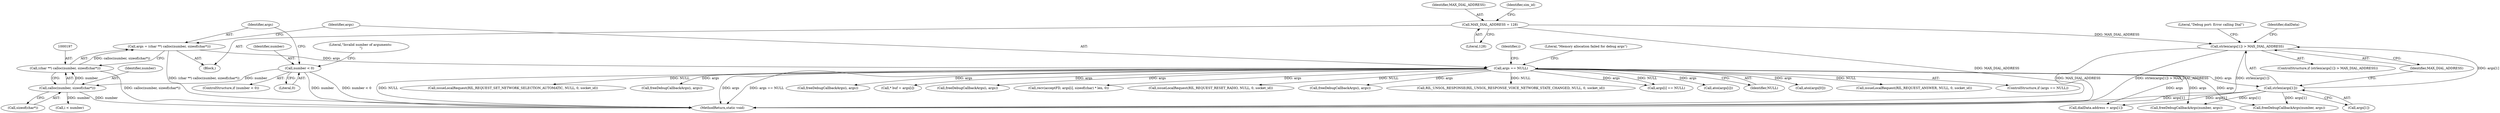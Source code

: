 digraph "0_Android_cd5f15f588a5d27e99ba12f057245bfe507f8c42@API" {
"1000574" [label="(Call,strlen(args[1]) > MAX_DIAL_ADDRESS)"];
"1000575" [label="(Call,strlen(args[1]))"];
"1000203" [label="(Call,args == NULL)"];
"1000194" [label="(Call,args = (char **) calloc(number, sizeof(char*)))"];
"1000196" [label="(Call,(char **) calloc(number, sizeof(char*)))"];
"1000198" [label="(Call,calloc(number, sizeof(char*)))"];
"1000185" [label="(Call,number < 0)"];
"1000137" [label="(Call,MAX_DIAL_ADDRESS = 128)"];
"1000377" [label="(Call,issueLocalRequest(RIL_REQUEST_RESET_RADIO, NULL, 0, socket_id))"];
"1000112" [label="(Block,)"];
"1000139" [label="(Literal,128)"];
"1000591" [label="(Identifier,dialData)"];
"1000589" [label="(Call,dialData.address = args[1])"];
"1000310" [label="(Call,freeDebugCallbackArgs(i, args))"];
"1000195" [label="(Identifier,args)"];
"1000575" [label="(Call,strlen(args[1]))"];
"1000200" [label="(Call,sizeof(char*))"];
"1000443" [label="(Call,RIL_UNSOL_RESPONSE(RIL_UNSOL_RESPONSE_VOICE_NETWORK_STATE_CHANGED, NULL, 0, socket_id))"];
"1000194" [label="(Call,args = (char **) calloc(number, sizeof(char*)))"];
"1000274" [label="(Call,args[i] == NULL)"];
"1000187" [label="(Literal,0)"];
"1000336" [label="(Call,atoi(args[i]))"];
"1000573" [label="(ControlStructure,if (strlen(args[1]) > MAX_DIAL_ADDRESS))"];
"1000205" [label="(Identifier,NULL)"];
"1000198" [label="(Call,calloc(number, sizeof(char*)))"];
"1000579" [label="(Identifier,MAX_DIAL_ADDRESS)"];
"1000208" [label="(Literal,\"Memory allocation failed for debug args\")"];
"1000203" [label="(Call,args == NULL)"];
"1000186" [label="(Identifier,number)"];
"1000369" [label="(Call,atoi(args[0]))"];
"1000215" [label="(Identifier,i)"];
"1000199" [label="(Identifier,number)"];
"1000190" [label="(Literal,\"Invalid number of arguments: \n\")"];
"1000633" [label="(MethodReturn,static void)"];
"1000138" [label="(Identifier,MAX_DIAL_ADDRESS)"];
"1000607" [label="(Call,issueLocalRequest(RIL_REQUEST_ANSWER, NULL, 0, socket_id))"];
"1000137" [label="(Call,MAX_DIAL_ADDRESS = 128)"];
"1000202" [label="(ControlStructure,if (args == NULL))"];
"1000217" [label="(Call,i < number)"];
"1000548" [label="(Call,issueLocalRequest(RIL_REQUEST_SET_NETWORK_SELECTION_AUTOMATIC, NULL, 0, socket_id))"];
"1000574" [label="(Call,strlen(args[1]) > MAX_DIAL_ADDRESS)"];
"1000185" [label="(Call,number < 0)"];
"1000142" [label="(Identifier,sim_id)"];
"1000282" [label="(Call,freeDebugCallbackArgs(i, args))"];
"1000204" [label="(Identifier,args)"];
"1000576" [label="(Call,args[1])"];
"1000628" [label="(Call,freeDebugCallbackArgs(number, args))"];
"1000196" [label="(Call,(char **) calloc(number, sizeof(char*)))"];
"1000184" [label="(ControlStructure,if (number < 0))"];
"1000238" [label="(Call,freeDebugCallbackArgs(i, args))"];
"1000317" [label="(Call,* buf = args[i])"];
"1000255" [label="(Call,freeDebugCallbackArgs(i, args))"];
"1000583" [label="(Call,freeDebugCallbackArgs(number, args))"];
"1000582" [label="(Literal,\"Debug port: Error calling Dial\")"];
"1000290" [label="(Call,recv(acceptFD, args[i], sizeof(char) * len, 0))"];
"1000574" -> "1000573"  [label="AST: "];
"1000574" -> "1000579"  [label="CFG: "];
"1000575" -> "1000574"  [label="AST: "];
"1000579" -> "1000574"  [label="AST: "];
"1000582" -> "1000574"  [label="CFG: "];
"1000591" -> "1000574"  [label="CFG: "];
"1000574" -> "1000633"  [label="DDG: strlen(args[1])"];
"1000574" -> "1000633"  [label="DDG: MAX_DIAL_ADDRESS"];
"1000574" -> "1000633"  [label="DDG: strlen(args[1]) > MAX_DIAL_ADDRESS"];
"1000575" -> "1000574"  [label="DDG: args[1]"];
"1000137" -> "1000574"  [label="DDG: MAX_DIAL_ADDRESS"];
"1000575" -> "1000576"  [label="CFG: "];
"1000576" -> "1000575"  [label="AST: "];
"1000579" -> "1000575"  [label="CFG: "];
"1000575" -> "1000633"  [label="DDG: args[1]"];
"1000203" -> "1000575"  [label="DDG: args"];
"1000575" -> "1000583"  [label="DDG: args[1]"];
"1000575" -> "1000589"  [label="DDG: args[1]"];
"1000575" -> "1000628"  [label="DDG: args[1]"];
"1000203" -> "1000202"  [label="AST: "];
"1000203" -> "1000205"  [label="CFG: "];
"1000204" -> "1000203"  [label="AST: "];
"1000205" -> "1000203"  [label="AST: "];
"1000208" -> "1000203"  [label="CFG: "];
"1000215" -> "1000203"  [label="CFG: "];
"1000203" -> "1000633"  [label="DDG: args == NULL"];
"1000203" -> "1000633"  [label="DDG: NULL"];
"1000203" -> "1000633"  [label="DDG: args"];
"1000194" -> "1000203"  [label="DDG: args"];
"1000203" -> "1000238"  [label="DDG: args"];
"1000203" -> "1000255"  [label="DDG: args"];
"1000203" -> "1000274"  [label="DDG: args"];
"1000203" -> "1000274"  [label="DDG: NULL"];
"1000203" -> "1000282"  [label="DDG: args"];
"1000203" -> "1000290"  [label="DDG: args"];
"1000203" -> "1000310"  [label="DDG: args"];
"1000203" -> "1000317"  [label="DDG: args"];
"1000203" -> "1000336"  [label="DDG: args"];
"1000203" -> "1000369"  [label="DDG: args"];
"1000203" -> "1000377"  [label="DDG: NULL"];
"1000203" -> "1000443"  [label="DDG: NULL"];
"1000203" -> "1000548"  [label="DDG: NULL"];
"1000203" -> "1000583"  [label="DDG: args"];
"1000203" -> "1000589"  [label="DDG: args"];
"1000203" -> "1000607"  [label="DDG: NULL"];
"1000203" -> "1000628"  [label="DDG: args"];
"1000194" -> "1000112"  [label="AST: "];
"1000194" -> "1000196"  [label="CFG: "];
"1000195" -> "1000194"  [label="AST: "];
"1000196" -> "1000194"  [label="AST: "];
"1000204" -> "1000194"  [label="CFG: "];
"1000194" -> "1000633"  [label="DDG: (char **) calloc(number, sizeof(char*))"];
"1000196" -> "1000194"  [label="DDG: calloc(number, sizeof(char*))"];
"1000196" -> "1000198"  [label="CFG: "];
"1000197" -> "1000196"  [label="AST: "];
"1000198" -> "1000196"  [label="AST: "];
"1000196" -> "1000633"  [label="DDG: calloc(number, sizeof(char*))"];
"1000198" -> "1000196"  [label="DDG: number"];
"1000198" -> "1000200"  [label="CFG: "];
"1000199" -> "1000198"  [label="AST: "];
"1000200" -> "1000198"  [label="AST: "];
"1000198" -> "1000633"  [label="DDG: number"];
"1000185" -> "1000198"  [label="DDG: number"];
"1000198" -> "1000217"  [label="DDG: number"];
"1000185" -> "1000184"  [label="AST: "];
"1000185" -> "1000187"  [label="CFG: "];
"1000186" -> "1000185"  [label="AST: "];
"1000187" -> "1000185"  [label="AST: "];
"1000190" -> "1000185"  [label="CFG: "];
"1000195" -> "1000185"  [label="CFG: "];
"1000185" -> "1000633"  [label="DDG: number"];
"1000185" -> "1000633"  [label="DDG: number < 0"];
"1000137" -> "1000112"  [label="AST: "];
"1000137" -> "1000139"  [label="CFG: "];
"1000138" -> "1000137"  [label="AST: "];
"1000139" -> "1000137"  [label="AST: "];
"1000142" -> "1000137"  [label="CFG: "];
"1000137" -> "1000633"  [label="DDG: MAX_DIAL_ADDRESS"];
}
